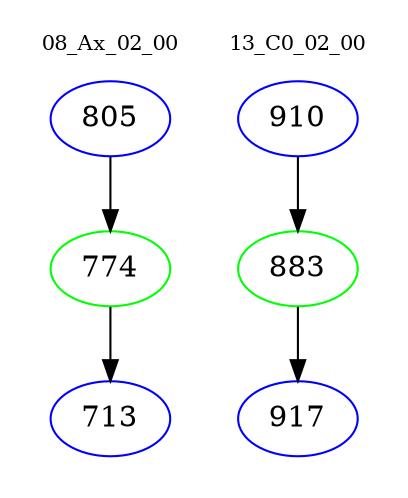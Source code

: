 digraph{
subgraph cluster_0 {
color = white
label = "08_Ax_02_00";
fontsize=10;
T0_805 [label="805", color="blue"]
T0_805 -> T0_774 [color="black"]
T0_774 [label="774", color="green"]
T0_774 -> T0_713 [color="black"]
T0_713 [label="713", color="blue"]
}
subgraph cluster_1 {
color = white
label = "13_C0_02_00";
fontsize=10;
T1_910 [label="910", color="blue"]
T1_910 -> T1_883 [color="black"]
T1_883 [label="883", color="green"]
T1_883 -> T1_917 [color="black"]
T1_917 [label="917", color="blue"]
}
}
